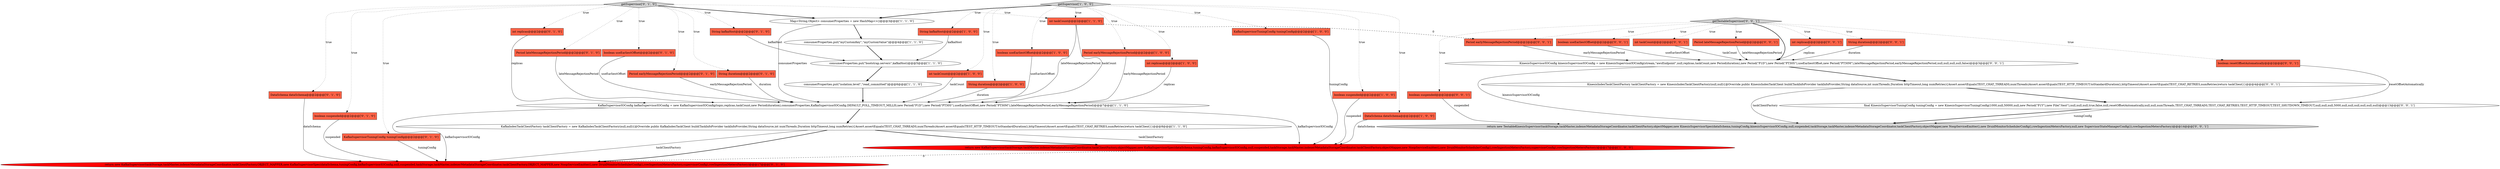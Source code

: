 digraph {
16 [style = filled, label = "KafkaIndexTaskClientFactory taskClientFactory = new KafkaIndexTaskClientFactory(null,null){@Override public KafkaIndexTaskClient build(TaskInfoProvider taskInfoProvider,String dataSource,int numThreads,Duration httpTimeout,long numRetries){Assert.assertEquals(TEST_CHAT_THREADS,numThreads)Assert.assertEquals(TEST_HTTP_TIMEOUT.toStandardDuration(),httpTimeout)Assert.assertEquals(TEST_CHAT_RETRIES,numRetries)return taskClient}}@@@8@@@['1', '1', '0']", fillcolor = white, shape = ellipse image = "AAA0AAABBB1BBB"];
30 [style = filled, label = "int taskCount@@@2@@@['0', '0', '1']", fillcolor = tomato, shape = box image = "AAA0AAABBB3BBB"];
18 [style = filled, label = "Period lateMessageRejectionPeriod@@@2@@@['0', '1', '0']", fillcolor = tomato, shape = box image = "AAA0AAABBB2BBB"];
35 [style = filled, label = "final KinesisSupervisorTuningConfig tuningConfig = new KinesisSupervisorTuningConfig(1000,null,50000,null,new Period(\"P1Y\"),new File(\"/test\"),null,null,null,true,false,null,resetOffsetAutomatically,null,null,numThreads,TEST_CHAT_THREADS,TEST_CHAT_RETRIES,TEST_HTTP_TIMEOUT,TEST_SHUTDOWN_TIMEOUT,null,null,null,5000,null,null,null,null,null,null)@@@13@@@['0', '0', '1']", fillcolor = white, shape = ellipse image = "AAA0AAABBB3BBB"];
39 [style = filled, label = "Period lateMessageRejectionPeriod@@@2@@@['0', '0', '1']", fillcolor = tomato, shape = box image = "AAA0AAABBB3BBB"];
7 [style = filled, label = "KafkaSupervisorIOConfig kafkaSupervisorIOConfig = new KafkaSupervisorIOConfig(topic,replicas,taskCount,new Period(duration),consumerProperties,KafkaSupervisorIOConfig.DEFAULT_POLL_TIMEOUT_MILLIS,new Period(\"P1D\"),new Period(\"PT30S\"),useEarliestOffset,new Period(\"PT30M\"),lateMessageRejectionPeriod,earlyMessageRejectionPeriod)@@@7@@@['1', '1', '0']", fillcolor = white, shape = ellipse image = "AAA0AAABBB1BBB"];
6 [style = filled, label = "String kafkaHost@@@2@@@['1', '0', '0']", fillcolor = tomato, shape = box image = "AAA0AAABBB1BBB"];
31 [style = filled, label = "getTestableSupervisor['0', '0', '1']", fillcolor = lightgray, shape = diamond image = "AAA0AAABBB3BBB"];
0 [style = filled, label = "KafkaSupervisorTuningConfig tuningConfig@@@2@@@['1', '0', '0']", fillcolor = tomato, shape = box image = "AAA0AAABBB1BBB"];
14 [style = filled, label = "consumerProperties.put(\"myCustomKey\",\"myCustomValue\")@@@4@@@['1', '1', '0']", fillcolor = white, shape = ellipse image = "AAA0AAABBB1BBB"];
41 [style = filled, label = "Period earlyMessageRejectionPeriod@@@2@@@['0', '0', '1']", fillcolor = tomato, shape = box image = "AAA0AAABBB3BBB"];
28 [style = filled, label = "Period earlyMessageRejectionPeriod@@@2@@@['0', '1', '0']", fillcolor = tomato, shape = box image = "AAA0AAABBB2BBB"];
9 [style = filled, label = "Period earlyMessageRejectionPeriod@@@2@@@['1', '0', '0']", fillcolor = tomato, shape = box image = "AAA0AAABBB1BBB"];
33 [style = filled, label = "boolean resetOffsetAutomatically@@@2@@@['0', '0', '1']", fillcolor = tomato, shape = box image = "AAA0AAABBB3BBB"];
24 [style = filled, label = "boolean useEarliestOffset@@@2@@@['0', '1', '0']", fillcolor = tomato, shape = box image = "AAA0AAABBB2BBB"];
3 [style = filled, label = "int replicas@@@2@@@['1', '0', '0']", fillcolor = tomato, shape = box image = "AAA0AAABBB1BBB"];
10 [style = filled, label = "getSupervisor['1', '0', '0']", fillcolor = lightgray, shape = diamond image = "AAA0AAABBB1BBB"];
15 [style = filled, label = "consumerProperties.put(\"bootstrap.servers\",kafkaHost)@@@5@@@['1', '1', '0']", fillcolor = white, shape = ellipse image = "AAA0AAABBB1BBB"];
5 [style = filled, label = "boolean suspended@@@2@@@['1', '0', '0']", fillcolor = tomato, shape = box image = "AAA0AAABBB1BBB"];
2 [style = filled, label = "DataSchema dataSchema@@@2@@@['1', '0', '0']", fillcolor = tomato, shape = box image = "AAA0AAABBB1BBB"];
29 [style = filled, label = "KinesisIndexTaskClientFactory taskClientFactory = new KinesisIndexTaskClientFactory(null,null){@Override public KinesisIndexTaskClient build(TaskInfoProvider taskInfoProvider,String dataSource,int numThreads,Duration httpTimeout,long numRetries){Assert.assertEquals(TEST_CHAT_THREADS,numThreads)Assert.assertEquals(TEST_HTTP_TIMEOUT.toStandardDuration(),httpTimeout)Assert.assertEquals(TEST_CHAT_RETRIES,numRetries)return taskClient}}@@@4@@@['0', '0', '1']", fillcolor = white, shape = ellipse image = "AAA0AAABBB3BBB"];
34 [style = filled, label = "KinesisSupervisorIOConfig kinesisSupervisorIOConfig = new KinesisSupervisorIOConfig(stream,\"awsEndpoint\",null,replicas,taskCount,new Period(duration),new Period(\"P1D\"),new Period(\"PT30S\"),useEarliestOffset,new Period(\"PT30M\"),lateMessageRejectionPeriod,earlyMessageRejectionPeriod,null,null,null,null,false)@@@3@@@['0', '0', '1']", fillcolor = white, shape = ellipse image = "AAA0AAABBB3BBB"];
13 [style = filled, label = "Map<String,Object> consumerProperties = new HashMap<>()@@@3@@@['1', '1', '0']", fillcolor = white, shape = ellipse image = "AAA0AAABBB1BBB"];
36 [style = filled, label = "int replicas@@@2@@@['0', '0', '1']", fillcolor = tomato, shape = box image = "AAA0AAABBB3BBB"];
1 [style = filled, label = "int taskCount@@@2@@@['1', '0', '0']", fillcolor = tomato, shape = box image = "AAA0AAABBB1BBB"];
20 [style = filled, label = "DataSchema dataSchema@@@2@@@['0', '1', '0']", fillcolor = tomato, shape = box image = "AAA0AAABBB2BBB"];
11 [style = filled, label = "int taskCount@@@2@@@['1', '1', '0']", fillcolor = tomato, shape = box image = "AAA0AAABBB1BBB"];
26 [style = filled, label = "String duration@@@2@@@['0', '1', '0']", fillcolor = tomato, shape = box image = "AAA0AAABBB2BBB"];
8 [style = filled, label = "String duration@@@2@@@['1', '0', '0']", fillcolor = tomato, shape = box image = "AAA0AAABBB1BBB"];
23 [style = filled, label = "return new KafkaSupervisor(taskStorage,taskMaster,indexerMetadataStorageCoordinator,taskClientFactory,OBJECT_MAPPER,new KafkaSupervisorSpec(dataSchema,tuningConfig,kafkaSupervisorIOConfig,null,suspended,taskStorage,taskMaster,indexerMetadataStorageCoordinator,taskClientFactory,OBJECT_MAPPER,new NoopServiceEmitter(),new DruidMonitorSchedulerConfig(),rowIngestionMetersFactory,supervisorConfig),rowIngestionMetersFactory)@@@17@@@['0', '1', '0']", fillcolor = red, shape = ellipse image = "AAA1AAABBB2BBB"];
27 [style = filled, label = "int replicas@@@2@@@['0', '1', '0']", fillcolor = tomato, shape = box image = "AAA0AAABBB2BBB"];
40 [style = filled, label = "String duration@@@2@@@['0', '0', '1']", fillcolor = tomato, shape = box image = "AAA0AAABBB3BBB"];
37 [style = filled, label = "boolean suspended@@@2@@@['0', '0', '1']", fillcolor = tomato, shape = box image = "AAA0AAABBB3BBB"];
22 [style = filled, label = "getSupervisor['0', '1', '0']", fillcolor = lightgray, shape = diamond image = "AAA0AAABBB2BBB"];
19 [style = filled, label = "boolean suspended@@@2@@@['0', '1', '0']", fillcolor = tomato, shape = box image = "AAA0AAABBB2BBB"];
21 [style = filled, label = "KafkaSupervisorTuningConfig tuningConfig@@@2@@@['0', '1', '0']", fillcolor = tomato, shape = box image = "AAA0AAABBB2BBB"];
4 [style = filled, label = "boolean useEarliestOffset@@@2@@@['1', '0', '0']", fillcolor = tomato, shape = box image = "AAA0AAABBB1BBB"];
17 [style = filled, label = "return new KafkaSupervisor(taskStorage,taskMaster,indexerMetadataStorageCoordinator,taskClientFactory,objectMapper,new KafkaSupervisorSpec(dataSchema,tuningConfig,kafkaSupervisorIOConfig,null,suspended,taskStorage,taskMaster,indexerMetadataStorageCoordinator,taskClientFactory,objectMapper,new NoopServiceEmitter(),new DruidMonitorSchedulerConfig(),rowIngestionMetersFactory,supervisorConfig),rowIngestionMetersFactory)@@@17@@@['1', '0', '0']", fillcolor = red, shape = ellipse image = "AAA1AAABBB1BBB"];
32 [style = filled, label = "return new TestableKinesisSupervisor(taskStorage,taskMaster,indexerMetadataStorageCoordinator,taskClientFactory,objectMapper,new KinesisSupervisorSpec(dataSchema,tuningConfig,kinesisSupervisorIOConfig,null,suspended,taskStorage,taskMaster,indexerMetadataStorageCoordinator,taskClientFactory,objectMapper,new NoopServiceEmitter(),new DruidMonitorSchedulerConfig(),rowIngestionMetersFactory,null,new SupervisorStateManagerConfig()),rowIngestionMetersFactory)@@@14@@@['0', '0', '1']", fillcolor = lightgray, shape = ellipse image = "AAA0AAABBB3BBB"];
25 [style = filled, label = "String kafkaHost@@@2@@@['0', '1', '0']", fillcolor = tomato, shape = box image = "AAA0AAABBB2BBB"];
12 [style = filled, label = "consumerProperties.put(\"isolation.level\",\"read_committed\")@@@6@@@['1', '1', '0']", fillcolor = white, shape = ellipse image = "AAA0AAABBB1BBB"];
38 [style = filled, label = "boolean useEarliestOffset@@@2@@@['0', '0', '1']", fillcolor = tomato, shape = box image = "AAA0AAABBB3BBB"];
22->21 [style = dotted, label="true"];
34->29 [style = bold, label=""];
10->8 [style = dotted, label="true"];
10->6 [style = dotted, label="true"];
20->23 [style = solid, label="dataSchema"];
22->19 [style = dotted, label="true"];
4->7 [style = solid, label="useEarliestOffset"];
13->7 [style = solid, label="consumerProperties"];
18->7 [style = solid, label="lateMessageRejectionPeriod"];
16->17 [style = solid, label="taskClientFactory"];
22->18 [style = dotted, label="true"];
31->37 [style = dotted, label="true"];
0->17 [style = solid, label="tuningConfig"];
11->7 [style = solid, label="lateMessageRejectionPeriod"];
30->34 [style = solid, label="taskCount"];
3->7 [style = solid, label="replicas"];
37->32 [style = solid, label="suspended"];
31->40 [style = dotted, label="true"];
22->25 [style = dotted, label="true"];
40->34 [style = solid, label="duration"];
22->28 [style = dotted, label="true"];
10->3 [style = dotted, label="true"];
38->34 [style = solid, label="useEarliestOffset"];
8->7 [style = solid, label="duration"];
1->7 [style = solid, label="taskCount"];
29->32 [style = solid, label="taskClientFactory"];
2->17 [style = solid, label="dataSchema"];
35->32 [style = bold, label=""];
22->11 [style = dotted, label="true"];
16->17 [style = bold, label=""];
9->7 [style = solid, label="earlyMessageRejectionPeriod"];
16->23 [style = bold, label=""];
22->24 [style = dotted, label="true"];
10->9 [style = dotted, label="true"];
10->5 [style = dotted, label="true"];
31->33 [style = dotted, label="true"];
39->34 [style = solid, label="lateMessageRejectionPeriod"];
7->23 [style = solid, label="kafkaSupervisorIOConfig"];
12->7 [style = bold, label=""];
41->34 [style = solid, label="earlyMessageRejectionPeriod"];
26->7 [style = solid, label="duration"];
31->34 [style = bold, label=""];
33->35 [style = solid, label="resetOffsetAutomatically"];
31->36 [style = dotted, label="true"];
31->30 [style = dotted, label="true"];
34->32 [style = solid, label="kinesisSupervisorIOConfig"];
36->34 [style = solid, label="replicas"];
22->20 [style = dotted, label="true"];
10->13 [style = bold, label=""];
22->26 [style = dotted, label="true"];
10->11 [style = dotted, label="true"];
10->2 [style = dotted, label="true"];
7->17 [style = solid, label="kafkaSupervisorIOConfig"];
31->38 [style = dotted, label="true"];
22->27 [style = dotted, label="true"];
35->32 [style = solid, label="tuningConfig"];
7->16 [style = bold, label=""];
28->7 [style = solid, label="earlyMessageRejectionPeriod"];
11->41 [style = dashed, label="0"];
10->0 [style = dotted, label="true"];
14->15 [style = bold, label=""];
15->12 [style = bold, label=""];
5->17 [style = solid, label="suspended"];
25->15 [style = solid, label="kafkaHost"];
27->7 [style = solid, label="replicas"];
29->35 [style = bold, label=""];
24->7 [style = solid, label="useEarliestOffset"];
16->23 [style = solid, label="taskClientFactory"];
21->23 [style = solid, label="tuningConfig"];
10->1 [style = dotted, label="true"];
10->4 [style = dotted, label="true"];
31->41 [style = dotted, label="true"];
17->23 [style = dashed, label="0"];
6->15 [style = solid, label="kafkaHost"];
19->23 [style = solid, label="suspended"];
11->7 [style = solid, label="taskCount"];
13->14 [style = bold, label=""];
22->13 [style = bold, label=""];
31->39 [style = dotted, label="true"];
}
